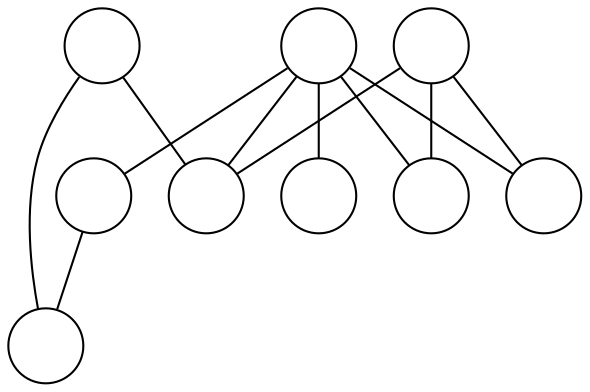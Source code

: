 graph G {
  node[label="", shape=circle]
  0;
  1;
  2;
  3;
  4;
  5;
  6;
  7;
  8;
  5 -- 0;
  6 -- 0;
  6 -- 1;
  7 -- 1;
  7 -- 2;
  7 -- 3;
  8 -- 1;
  8 -- 2;
  8 -- 3;
  8 -- 4;
  8 -- 5;
}
